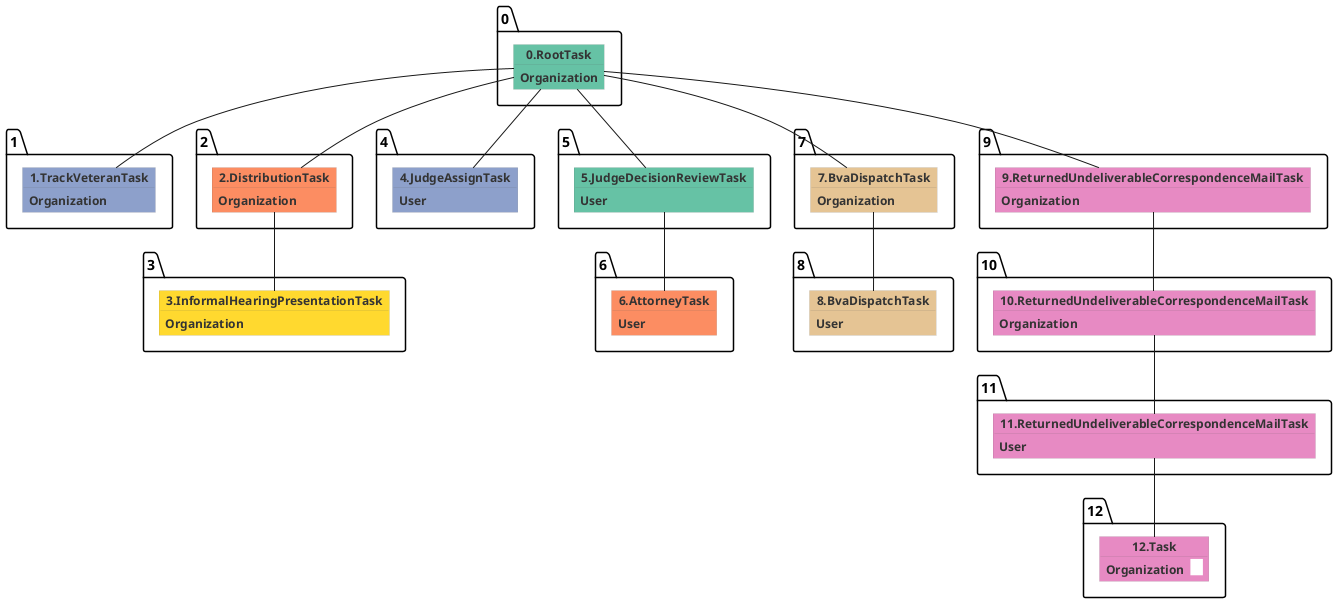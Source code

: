 @startuml
skinparam {
  ObjectBorderColor #555
  ObjectBorderThickness 0
  ObjectFontStyle bold
  ObjectFontSize 14
  ObjectAttributeFontColor #333
  ObjectAttributeFontSize 12
}
  object 0.RootTask #66c2a5 {
Organization
}
  object 1.TrackVeteranTask #8da0cb {
Organization
}
  object 2.DistributionTask #fc8d62 {
Organization
}
  object 3.InformalHearingPresentationTask #ffd92f {
Organization
}
  object 4.JudgeAssignTask #8da0cb {
User
}
  object 5.JudgeDecisionReviewTask #66c2a5 {
User
}
  object 6.AttorneyTask #fc8d62 {
User
}
  object 7.BvaDispatchTask #e5c494 {
Organization
}
  object 8.BvaDispatchTask #e5c494 {
User
}
  object 9.ReturnedUndeliverableCorrespondenceMailTask #e78ac3 {
Organization
}
  object 10.ReturnedUndeliverableCorrespondenceMailTask #e78ac3 {
Organization
}
  object 11.ReturnedUndeliverableCorrespondenceMailTask #e78ac3 {
User
}
  object 12.Task #e78ac3 {
Organization  <back:white>    </back>
}
0.RootTask -- 1.TrackVeteranTask
0.RootTask -- 2.DistributionTask
2.DistributionTask -- 3.InformalHearingPresentationTask
0.RootTask -- 4.JudgeAssignTask
0.RootTask -- 5.JudgeDecisionReviewTask
5.JudgeDecisionReviewTask -- 6.AttorneyTask
0.RootTask -- 7.BvaDispatchTask
7.BvaDispatchTask -- 8.BvaDispatchTask
0.RootTask -- 9.ReturnedUndeliverableCorrespondenceMailTask
9.ReturnedUndeliverableCorrespondenceMailTask -- 10.ReturnedUndeliverableCorrespondenceMailTask
10.ReturnedUndeliverableCorrespondenceMailTask -- 11.ReturnedUndeliverableCorrespondenceMailTask
11.ReturnedUndeliverableCorrespondenceMailTask -- 12.Task
@enduml
